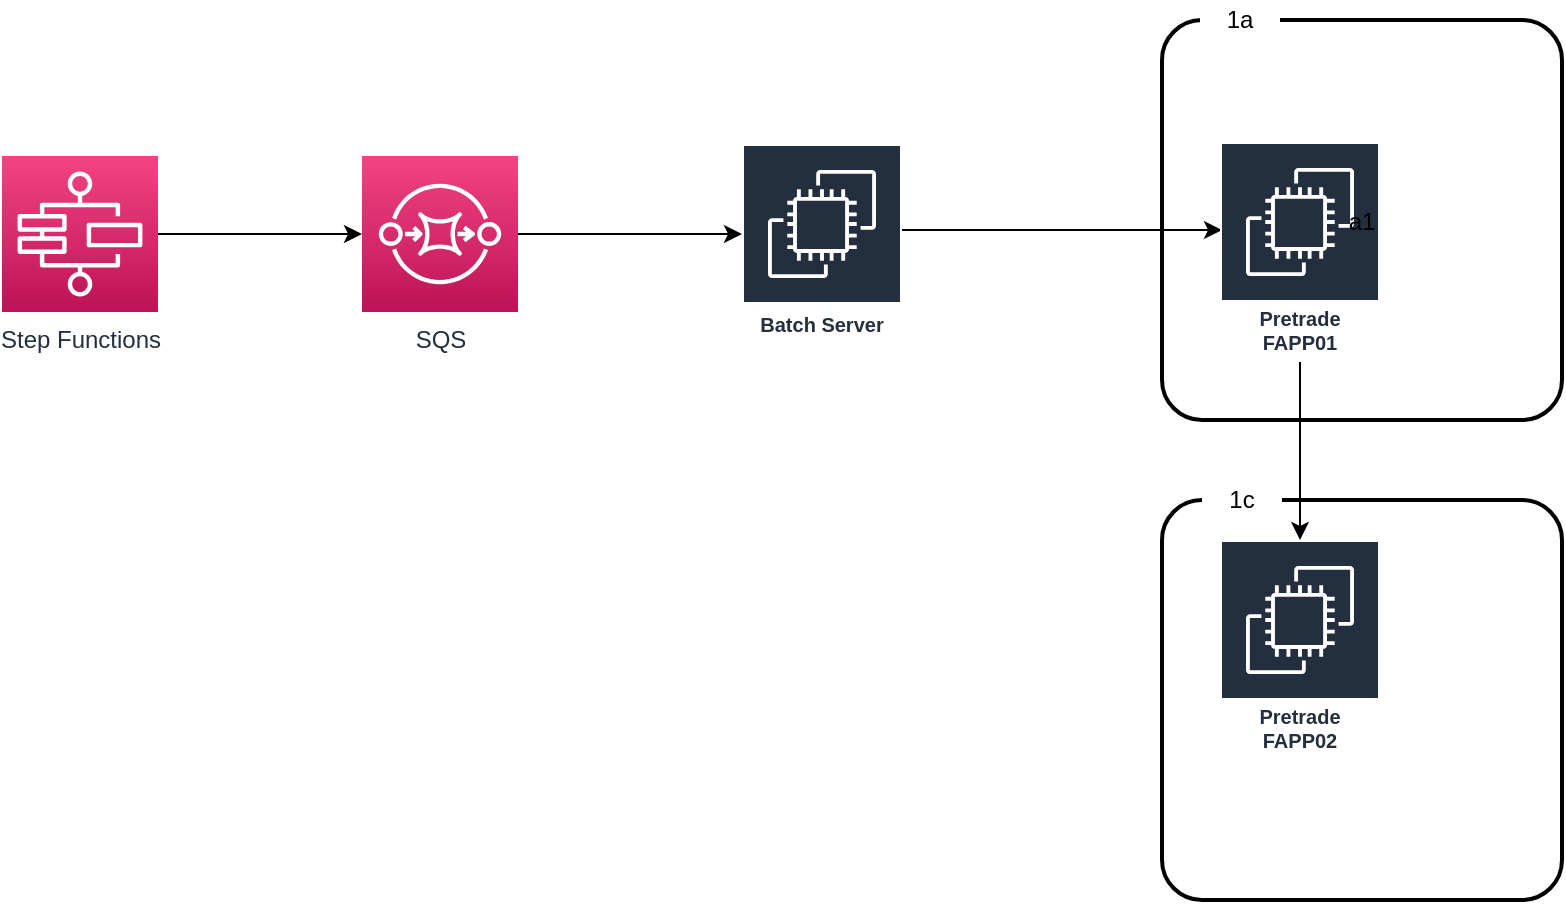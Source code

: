 <mxfile version="14.6.5" type="github">
  <diagram id="Ht1M8jgEwFfnCIfOTk4-" name="Page-1">
    <mxGraphModel dx="1185" dy="716" grid="1" gridSize="10" guides="1" tooltips="1" connect="1" arrows="1" fold="1" page="1" pageScale="1" pageWidth="1169" pageHeight="827" math="0" shadow="0">
      <root>
        <mxCell id="0" />
        <mxCell id="1" parent="0" />
        <mxCell id="RCzQE1N85b1NILF5GkXo-9" style="edgeStyle=orthogonalEdgeStyle;rounded=0;orthogonalLoop=1;jettySize=auto;html=1;exitX=1;exitY=0.5;exitDx=0;exitDy=0;exitPerimeter=0;" edge="1" parent="1" source="RCzQE1N85b1NILF5GkXo-2" target="RCzQE1N85b1NILF5GkXo-4">
          <mxGeometry relative="1" as="geometry" />
        </mxCell>
        <mxCell id="RCzQE1N85b1NILF5GkXo-2" value="Step Functions" style="points=[[0,0,0],[0.25,0,0],[0.5,0,0],[0.75,0,0],[1,0,0],[0,1,0],[0.25,1,0],[0.5,1,0],[0.75,1,0],[1,1,0],[0,0.25,0],[0,0.5,0],[0,0.75,0],[1,0.25,0],[1,0.5,0],[1,0.75,0]];outlineConnect=0;fontColor=#232F3E;gradientColor=#F34482;gradientDirection=north;fillColor=#BC1356;strokeColor=#ffffff;dashed=0;verticalLabelPosition=bottom;verticalAlign=top;align=center;html=1;fontSize=12;fontStyle=0;aspect=fixed;shape=mxgraph.aws4.resourceIcon;resIcon=mxgraph.aws4.step_functions;" vertex="1" parent="1">
          <mxGeometry x="80" y="298" width="78" height="78" as="geometry" />
        </mxCell>
        <mxCell id="RCzQE1N85b1NILF5GkXo-11" style="edgeStyle=orthogonalEdgeStyle;rounded=0;orthogonalLoop=1;jettySize=auto;html=1;exitX=1;exitY=0.5;exitDx=0;exitDy=0;exitPerimeter=0;" edge="1" parent="1" source="RCzQE1N85b1NILF5GkXo-4" target="RCzQE1N85b1NILF5GkXo-5">
          <mxGeometry relative="1" as="geometry">
            <Array as="points">
              <mxPoint x="430" y="337" />
              <mxPoint x="430" y="337" />
            </Array>
          </mxGeometry>
        </mxCell>
        <mxCell id="RCzQE1N85b1NILF5GkXo-4" value="SQS" style="points=[[0,0,0],[0.25,0,0],[0.5,0,0],[0.75,0,0],[1,0,0],[0,1,0],[0.25,1,0],[0.5,1,0],[0.75,1,0],[1,1,0],[0,0.25,0],[0,0.5,0],[0,0.75,0],[1,0.25,0],[1,0.5,0],[1,0.75,0]];outlineConnect=0;fontColor=#232F3E;gradientColor=#F34482;gradientDirection=north;fillColor=#BC1356;strokeColor=#ffffff;dashed=0;verticalLabelPosition=bottom;verticalAlign=top;align=center;html=1;fontSize=12;fontStyle=0;aspect=fixed;shape=mxgraph.aws4.resourceIcon;resIcon=mxgraph.aws4.sqs;" vertex="1" parent="1">
          <mxGeometry x="260" y="298" width="78" height="78" as="geometry" />
        </mxCell>
        <mxCell id="RCzQE1N85b1NILF5GkXo-16" style="edgeStyle=orthogonalEdgeStyle;rounded=0;orthogonalLoop=1;jettySize=auto;html=1;" edge="1" parent="1">
          <mxGeometry relative="1" as="geometry">
            <mxPoint x="690" y="335" as="targetPoint" />
            <mxPoint x="530" y="335" as="sourcePoint" />
          </mxGeometry>
        </mxCell>
        <mxCell id="RCzQE1N85b1NILF5GkXo-5" value="Batch Server" style="outlineConnect=0;fontColor=#232F3E;gradientColor=none;strokeColor=#ffffff;fillColor=#232F3E;dashed=0;verticalLabelPosition=middle;verticalAlign=bottom;align=center;html=1;whiteSpace=wrap;fontSize=10;fontStyle=1;spacing=3;shape=mxgraph.aws4.productIcon;prIcon=mxgraph.aws4.ec2;" vertex="1" parent="1">
          <mxGeometry x="450" y="292" width="80" height="100" as="geometry" />
        </mxCell>
        <mxCell id="RCzQE1N85b1NILF5GkXo-17" style="edgeStyle=orthogonalEdgeStyle;rounded=0;orthogonalLoop=1;jettySize=auto;html=1;" edge="1" parent="1" source="RCzQE1N85b1NILF5GkXo-6" target="RCzQE1N85b1NILF5GkXo-8">
          <mxGeometry relative="1" as="geometry" />
        </mxCell>
        <mxCell id="RCzQE1N85b1NILF5GkXo-6" value="Pretrade FAPP01" style="outlineConnect=0;fontColor=#232F3E;gradientColor=none;strokeColor=#ffffff;fillColor=#232F3E;dashed=0;verticalLabelPosition=middle;verticalAlign=bottom;align=center;html=1;whiteSpace=wrap;fontSize=10;fontStyle=1;spacing=3;shape=mxgraph.aws4.productIcon;prIcon=mxgraph.aws4.ec2;" vertex="1" parent="1">
          <mxGeometry x="689" y="291" width="80" height="110" as="geometry" />
        </mxCell>
        <mxCell id="RCzQE1N85b1NILF5GkXo-8" value="Pretrade FAPP02" style="outlineConnect=0;fontColor=#232F3E;gradientColor=none;strokeColor=#ffffff;fillColor=#232F3E;dashed=0;verticalLabelPosition=middle;verticalAlign=bottom;align=center;html=1;whiteSpace=wrap;fontSize=10;fontStyle=1;spacing=3;shape=mxgraph.aws4.productIcon;prIcon=mxgraph.aws4.ec2;" vertex="1" parent="1">
          <mxGeometry x="689" y="490" width="80" height="110" as="geometry" />
        </mxCell>
        <mxCell id="RCzQE1N85b1NILF5GkXo-18" value="" style="rounded=1;arcSize=10;dashed=0;fillColor=none;gradientColor=none;strokeWidth=2;" vertex="1" parent="1">
          <mxGeometry x="660" y="470" width="200" height="200" as="geometry" />
        </mxCell>
        <mxCell id="RCzQE1N85b1NILF5GkXo-20" value="a1" style="rounded=1;arcSize=10;dashed=0;fillColor=none;gradientColor=none;strokeWidth=2;" vertex="1" parent="1">
          <mxGeometry x="660" y="230" width="200" height="200" as="geometry" />
        </mxCell>
        <mxCell id="RCzQE1N85b1NILF5GkXo-21" value="1a" style="text;html=1;strokeColor=none;align=center;verticalAlign=middle;whiteSpace=wrap;rounded=0;fillColor=#ffffff;" vertex="1" parent="1">
          <mxGeometry x="679" y="220" width="40" height="20" as="geometry" />
        </mxCell>
        <mxCell id="RCzQE1N85b1NILF5GkXo-22" value="1c" style="text;html=1;strokeColor=none;align=center;verticalAlign=middle;whiteSpace=wrap;rounded=0;fillColor=#ffffff;" vertex="1" parent="1">
          <mxGeometry x="680" y="460" width="40" height="20" as="geometry" />
        </mxCell>
      </root>
    </mxGraphModel>
  </diagram>
</mxfile>
